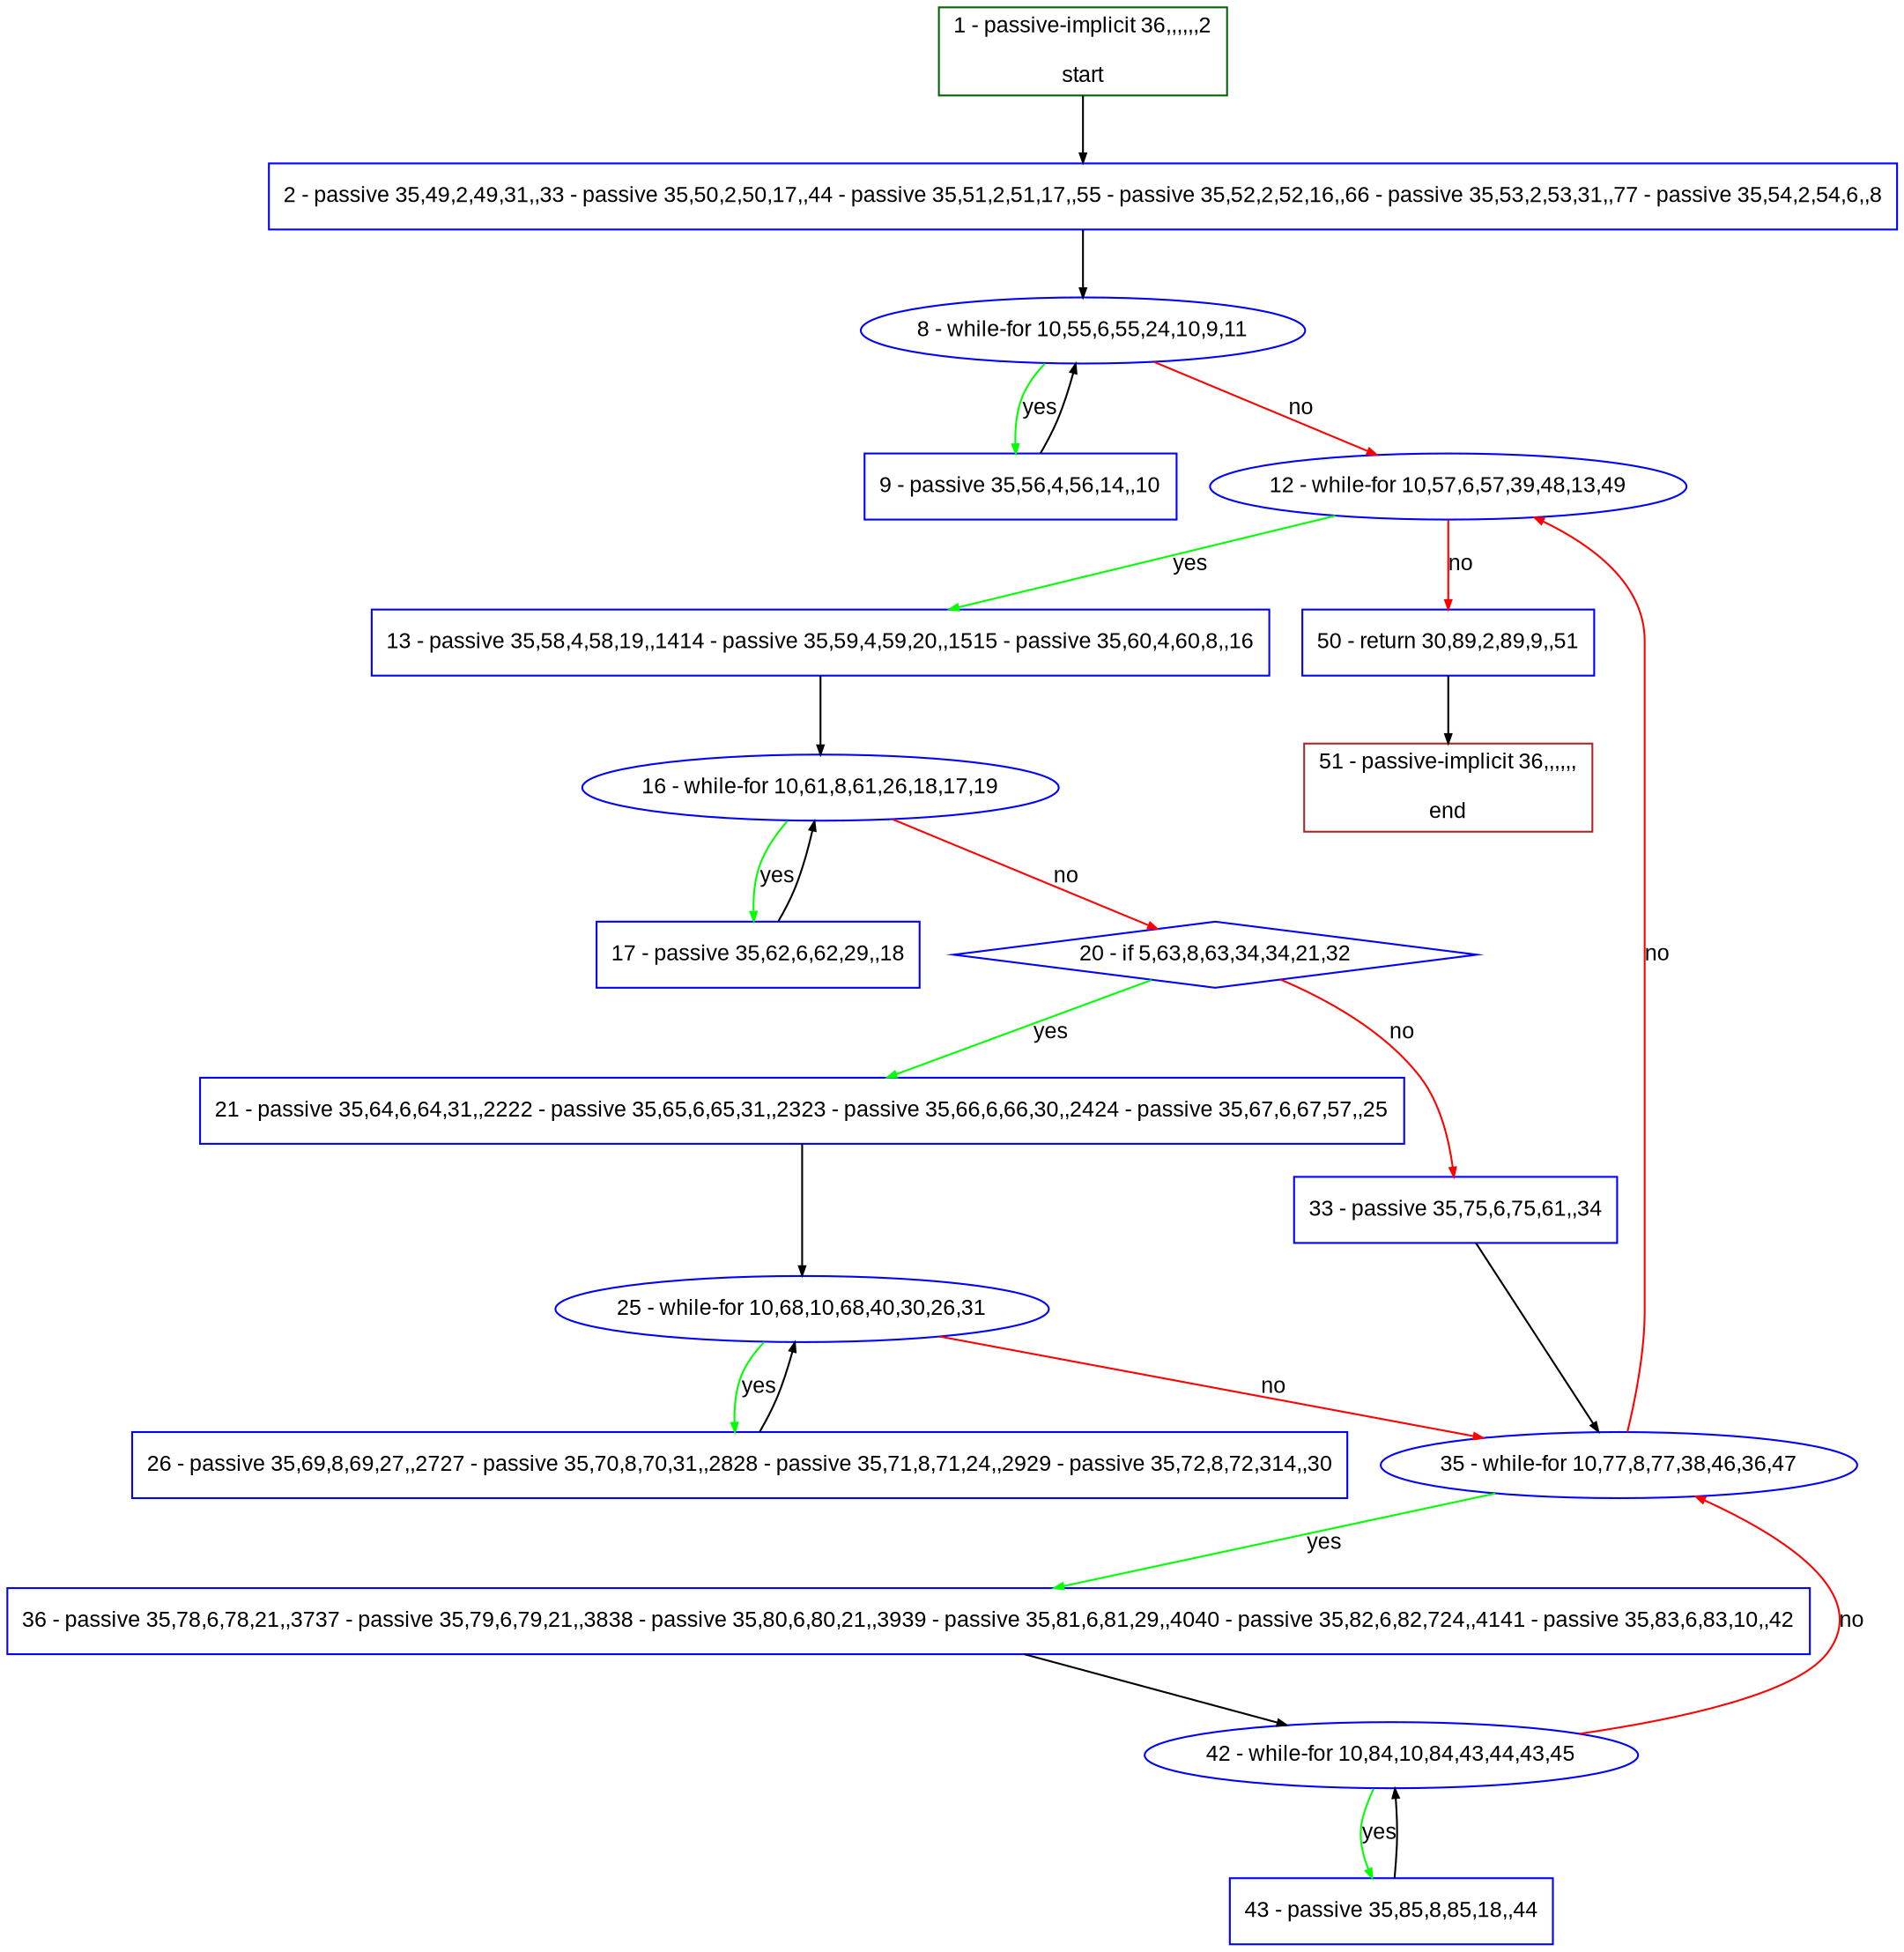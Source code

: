 digraph "" {
  graph [pack="true", label="", fontsize="12", packmode="clust", fontname="Arial", fillcolor="#FFFFCC", bgcolor="white", style="rounded,filled", compound="true"];
  node [node_initialized="no", label="", color="grey", fontsize="12", fillcolor="white", fontname="Arial", style="filled", shape="rectangle", compound="true", fixedsize="false"];
  edge [fontcolor="black", arrowhead="normal", arrowtail="none", arrowsize="0.5", ltail="", label="", color="black", fontsize="12", lhead="", fontname="Arial", dir="forward", compound="true"];
  __N1 [label="2 - passive 35,49,2,49,31,,33 - passive 35,50,2,50,17,,44 - passive 35,51,2,51,17,,55 - passive 35,52,2,52,16,,66 - passive 35,53,2,53,31,,77 - passive 35,54,2,54,6,,8", color="#0000ff", fillcolor="#ffffff", style="filled", shape="box"];
  __N2 [label="1 - passive-implicit 36,,,,,,2\n\nstart", color="#006400", fillcolor="#ffffff", style="filled", shape="box"];
  __N3 [label="8 - while-for 10,55,6,55,24,10,9,11", color="#0000ff", fillcolor="#ffffff", style="filled", shape="oval"];
  __N4 [label="9 - passive 35,56,4,56,14,,10", color="#0000ff", fillcolor="#ffffff", style="filled", shape="box"];
  __N5 [label="12 - while-for 10,57,6,57,39,48,13,49", color="#0000ff", fillcolor="#ffffff", style="filled", shape="oval"];
  __N6 [label="13 - passive 35,58,4,58,19,,1414 - passive 35,59,4,59,20,,1515 - passive 35,60,4,60,8,,16", color="#0000ff", fillcolor="#ffffff", style="filled", shape="box"];
  __N7 [label="50 - return 30,89,2,89,9,,51", color="#0000ff", fillcolor="#ffffff", style="filled", shape="box"];
  __N8 [label="16 - while-for 10,61,8,61,26,18,17,19", color="#0000ff", fillcolor="#ffffff", style="filled", shape="oval"];
  __N9 [label="17 - passive 35,62,6,62,29,,18", color="#0000ff", fillcolor="#ffffff", style="filled", shape="box"];
  __N10 [label="20 - if 5,63,8,63,34,34,21,32", color="#0000ff", fillcolor="#ffffff", style="filled", shape="diamond"];
  __N11 [label="21 - passive 35,64,6,64,31,,2222 - passive 35,65,6,65,31,,2323 - passive 35,66,6,66,30,,2424 - passive 35,67,6,67,57,,25", color="#0000ff", fillcolor="#ffffff", style="filled", shape="box"];
  __N12 [label="33 - passive 35,75,6,75,61,,34", color="#0000ff", fillcolor="#ffffff", style="filled", shape="box"];
  __N13 [label="25 - while-for 10,68,10,68,40,30,26,31", color="#0000ff", fillcolor="#ffffff", style="filled", shape="oval"];
  __N14 [label="26 - passive 35,69,8,69,27,,2727 - passive 35,70,8,70,31,,2828 - passive 35,71,8,71,24,,2929 - passive 35,72,8,72,314,,30", color="#0000ff", fillcolor="#ffffff", style="filled", shape="box"];
  __N15 [label="35 - while-for 10,77,8,77,38,46,36,47", color="#0000ff", fillcolor="#ffffff", style="filled", shape="oval"];
  __N16 [label="36 - passive 35,78,6,78,21,,3737 - passive 35,79,6,79,21,,3838 - passive 35,80,6,80,21,,3939 - passive 35,81,6,81,29,,4040 - passive 35,82,6,82,724,,4141 - passive 35,83,6,83,10,,42", color="#0000ff", fillcolor="#ffffff", style="filled", shape="box"];
  __N17 [label="42 - while-for 10,84,10,84,43,44,43,45", color="#0000ff", fillcolor="#ffffff", style="filled", shape="oval"];
  __N18 [label="43 - passive 35,85,8,85,18,,44", color="#0000ff", fillcolor="#ffffff", style="filled", shape="box"];
  __N19 [label="51 - passive-implicit 36,,,,,,\n\nend", color="#a52a2a", fillcolor="#ffffff", style="filled", shape="box"];
  __N2 -> __N1 [arrowhead="normal", arrowtail="none", color="#000000", label="", dir="forward"];
  __N1 -> __N3 [arrowhead="normal", arrowtail="none", color="#000000", label="", dir="forward"];
  __N3 -> __N4 [arrowhead="normal", arrowtail="none", color="#00ff00", label="yes", dir="forward"];
  __N4 -> __N3 [arrowhead="normal", arrowtail="none", color="#000000", label="", dir="forward"];
  __N3 -> __N5 [arrowhead="normal", arrowtail="none", color="#ff0000", label="no", dir="forward"];
  __N5 -> __N6 [arrowhead="normal", arrowtail="none", color="#00ff00", label="yes", dir="forward"];
  __N5 -> __N7 [arrowhead="normal", arrowtail="none", color="#ff0000", label="no", dir="forward"];
  __N6 -> __N8 [arrowhead="normal", arrowtail="none", color="#000000", label="", dir="forward"];
  __N8 -> __N9 [arrowhead="normal", arrowtail="none", color="#00ff00", label="yes", dir="forward"];
  __N9 -> __N8 [arrowhead="normal", arrowtail="none", color="#000000", label="", dir="forward"];
  __N8 -> __N10 [arrowhead="normal", arrowtail="none", color="#ff0000", label="no", dir="forward"];
  __N10 -> __N11 [arrowhead="normal", arrowtail="none", color="#00ff00", label="yes", dir="forward"];
  __N10 -> __N12 [arrowhead="normal", arrowtail="none", color="#ff0000", label="no", dir="forward"];
  __N11 -> __N13 [arrowhead="normal", arrowtail="none", color="#000000", label="", dir="forward"];
  __N13 -> __N14 [arrowhead="normal", arrowtail="none", color="#00ff00", label="yes", dir="forward"];
  __N14 -> __N13 [arrowhead="normal", arrowtail="none", color="#000000", label="", dir="forward"];
  __N13 -> __N15 [arrowhead="normal", arrowtail="none", color="#ff0000", label="no", dir="forward"];
  __N12 -> __N15 [arrowhead="normal", arrowtail="none", color="#000000", label="", dir="forward"];
  __N15 -> __N5 [arrowhead="normal", arrowtail="none", color="#ff0000", label="no", dir="forward"];
  __N15 -> __N16 [arrowhead="normal", arrowtail="none", color="#00ff00", label="yes", dir="forward"];
  __N16 -> __N17 [arrowhead="normal", arrowtail="none", color="#000000", label="", dir="forward"];
  __N17 -> __N15 [arrowhead="normal", arrowtail="none", color="#ff0000", label="no", dir="forward"];
  __N17 -> __N18 [arrowhead="normal", arrowtail="none", color="#00ff00", label="yes", dir="forward"];
  __N18 -> __N17 [arrowhead="normal", arrowtail="none", color="#000000", label="", dir="forward"];
  __N7 -> __N19 [arrowhead="normal", arrowtail="none", color="#000000", label="", dir="forward"];
}
